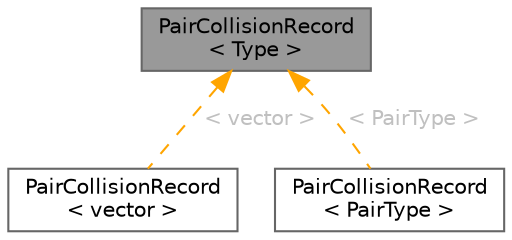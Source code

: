 digraph "PairCollisionRecord&lt; Type &gt;"
{
 // LATEX_PDF_SIZE
  bgcolor="transparent";
  edge [fontname=Helvetica,fontsize=10,labelfontname=Helvetica,labelfontsize=10];
  node [fontname=Helvetica,fontsize=10,shape=box,height=0.2,width=0.4];
  Node1 [id="Node000001",label="PairCollisionRecord\l\< Type \>",height=0.2,width=0.4,color="gray40", fillcolor="grey60", style="filled", fontcolor="black",tooltip="Record of a collision between the particle holding the record and the particle with the stored id."];
  Node1 -> Node2 [id="edge1_Node000001_Node000002",dir="back",color="orange",style="dashed",tooltip=" ",label=" \< vector \>",fontcolor="grey" ];
  Node2 [id="Node000002",label="PairCollisionRecord\l\< vector \>",height=0.2,width=0.4,color="gray40", fillcolor="white", style="filled",URL="$classFoam_1_1PairCollisionRecord.html",tooltip=" "];
  Node1 -> Node3 [id="edge2_Node000001_Node000003",dir="back",color="orange",style="dashed",tooltip=" ",label=" \< PairType \>",fontcolor="grey" ];
  Node3 [id="Node000003",label="PairCollisionRecord\l\< PairType \>",height=0.2,width=0.4,color="gray40", fillcolor="white", style="filled",URL="$classFoam_1_1PairCollisionRecord.html",tooltip=" "];
}
